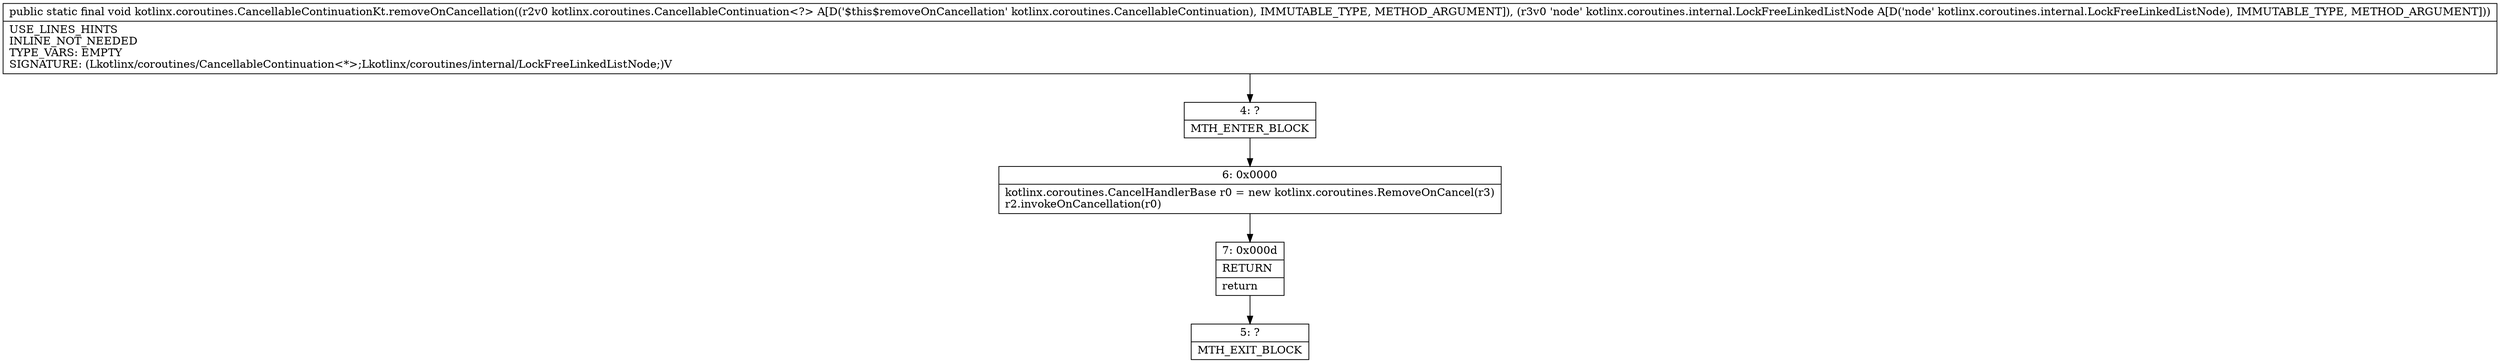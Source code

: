 digraph "CFG forkotlinx.coroutines.CancellableContinuationKt.removeOnCancellation(Lkotlinx\/coroutines\/CancellableContinuation;Lkotlinx\/coroutines\/internal\/LockFreeLinkedListNode;)V" {
Node_4 [shape=record,label="{4\:\ ?|MTH_ENTER_BLOCK\l}"];
Node_6 [shape=record,label="{6\:\ 0x0000|kotlinx.coroutines.CancelHandlerBase r0 = new kotlinx.coroutines.RemoveOnCancel(r3)\lr2.invokeOnCancellation(r0)\l}"];
Node_7 [shape=record,label="{7\:\ 0x000d|RETURN\l|return\l}"];
Node_5 [shape=record,label="{5\:\ ?|MTH_EXIT_BLOCK\l}"];
MethodNode[shape=record,label="{public static final void kotlinx.coroutines.CancellableContinuationKt.removeOnCancellation((r2v0 kotlinx.coroutines.CancellableContinuation\<?\> A[D('$this$removeOnCancellation' kotlinx.coroutines.CancellableContinuation), IMMUTABLE_TYPE, METHOD_ARGUMENT]), (r3v0 'node' kotlinx.coroutines.internal.LockFreeLinkedListNode A[D('node' kotlinx.coroutines.internal.LockFreeLinkedListNode), IMMUTABLE_TYPE, METHOD_ARGUMENT]))  | USE_LINES_HINTS\lINLINE_NOT_NEEDED\lTYPE_VARS: EMPTY\lSIGNATURE: (Lkotlinx\/coroutines\/CancellableContinuation\<*\>;Lkotlinx\/coroutines\/internal\/LockFreeLinkedListNode;)V\l}"];
MethodNode -> Node_4;Node_4 -> Node_6;
Node_6 -> Node_7;
Node_7 -> Node_5;
}

